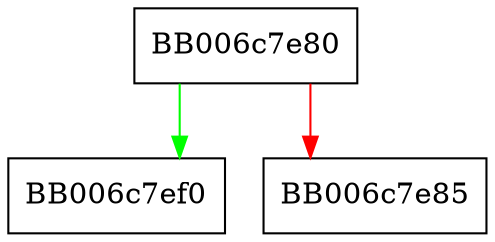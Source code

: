 digraph kdf_pbkdf2_free {
  node [shape="box"];
  graph [splines=ortho];
  BB006c7e80 -> BB006c7ef0 [color="green"];
  BB006c7e80 -> BB006c7e85 [color="red"];
}